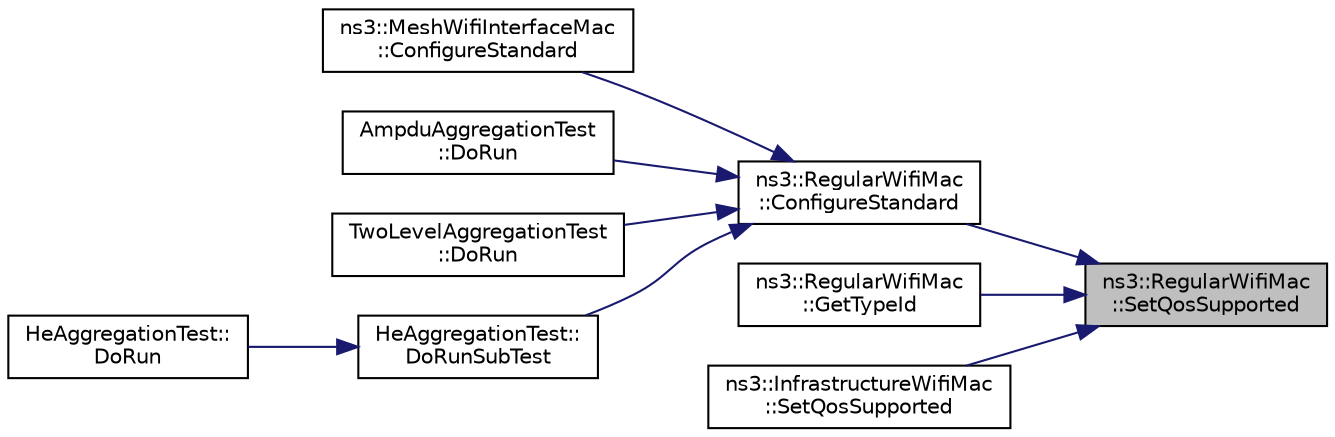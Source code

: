 digraph "ns3::RegularWifiMac::SetQosSupported"
{
 // LATEX_PDF_SIZE
  edge [fontname="Helvetica",fontsize="10",labelfontname="Helvetica",labelfontsize="10"];
  node [fontname="Helvetica",fontsize="10",shape=record];
  rankdir="RL";
  Node1 [label="ns3::RegularWifiMac\l::SetQosSupported",height=0.2,width=0.4,color="black", fillcolor="grey75", style="filled", fontcolor="black",tooltip="Enable or disable QoS support for the device."];
  Node1 -> Node2 [dir="back",color="midnightblue",fontsize="10",style="solid",fontname="Helvetica"];
  Node2 [label="ns3::RegularWifiMac\l::ConfigureStandard",height=0.2,width=0.4,color="black", fillcolor="white", style="filled",URL="$classns3_1_1_regular_wifi_mac.html#a99aff32071f7c8ec59d20d0b37ca2fe9",tooltip=" "];
  Node2 -> Node3 [dir="back",color="midnightblue",fontsize="10",style="solid",fontname="Helvetica"];
  Node3 [label="ns3::MeshWifiInterfaceMac\l::ConfigureStandard",height=0.2,width=0.4,color="black", fillcolor="white", style="filled",URL="$classns3_1_1_mesh_wifi_interface_mac.html#a9363fd9a86b1ff8dbb6e9cc9b0d0cd09",tooltip="Finish configuration based on the WifiStandard being provided."];
  Node2 -> Node4 [dir="back",color="midnightblue",fontsize="10",style="solid",fontname="Helvetica"];
  Node4 [label="AmpduAggregationTest\l::DoRun",height=0.2,width=0.4,color="black", fillcolor="white", style="filled",URL="$class_ampdu_aggregation_test.html#a7414dc8d4dd982ab4c1eaadb5b2c693d",tooltip="Implementation to actually run this TestCase."];
  Node2 -> Node5 [dir="back",color="midnightblue",fontsize="10",style="solid",fontname="Helvetica"];
  Node5 [label="TwoLevelAggregationTest\l::DoRun",height=0.2,width=0.4,color="black", fillcolor="white", style="filled",URL="$class_two_level_aggregation_test.html#a40c6f5f8be6c48673d0bfd218d95afe0",tooltip="Implementation to actually run this TestCase."];
  Node2 -> Node6 [dir="back",color="midnightblue",fontsize="10",style="solid",fontname="Helvetica"];
  Node6 [label="HeAggregationTest::\lDoRunSubTest",height=0.2,width=0.4,color="black", fillcolor="white", style="filled",URL="$class_he_aggregation_test.html#a2a6873db3bb78489db82a54591b429f3",tooltip="Run test for a given buffer size."];
  Node6 -> Node7 [dir="back",color="midnightblue",fontsize="10",style="solid",fontname="Helvetica"];
  Node7 [label="HeAggregationTest::\lDoRun",height=0.2,width=0.4,color="black", fillcolor="white", style="filled",URL="$class_he_aggregation_test.html#a064486621a42555204608de0af51006c",tooltip="Implementation to actually run this TestCase."];
  Node1 -> Node8 [dir="back",color="midnightblue",fontsize="10",style="solid",fontname="Helvetica"];
  Node8 [label="ns3::RegularWifiMac\l::GetTypeId",height=0.2,width=0.4,color="black", fillcolor="white", style="filled",URL="$classns3_1_1_regular_wifi_mac.html#a8f882e251de837e5cc2022b25604dc01",tooltip="Get the type ID."];
  Node1 -> Node9 [dir="back",color="midnightblue",fontsize="10",style="solid",fontname="Helvetica"];
  Node9 [label="ns3::InfrastructureWifiMac\l::SetQosSupported",height=0.2,width=0.4,color="black", fillcolor="white", style="filled",URL="$classns3_1_1_infrastructure_wifi_mac.html#a2a989f95af0fc5f0d0769adf9a0d2ded",tooltip="Enable or disable QoS support for the device."];
}
